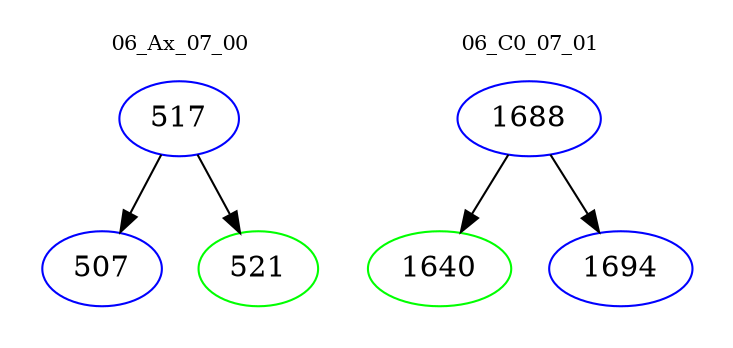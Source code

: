 digraph{
subgraph cluster_0 {
color = white
label = "06_Ax_07_00";
fontsize=10;
T0_517 [label="517", color="blue"]
T0_517 -> T0_507 [color="black"]
T0_507 [label="507", color="blue"]
T0_517 -> T0_521 [color="black"]
T0_521 [label="521", color="green"]
}
subgraph cluster_1 {
color = white
label = "06_C0_07_01";
fontsize=10;
T1_1688 [label="1688", color="blue"]
T1_1688 -> T1_1640 [color="black"]
T1_1640 [label="1640", color="green"]
T1_1688 -> T1_1694 [color="black"]
T1_1694 [label="1694", color="blue"]
}
}
